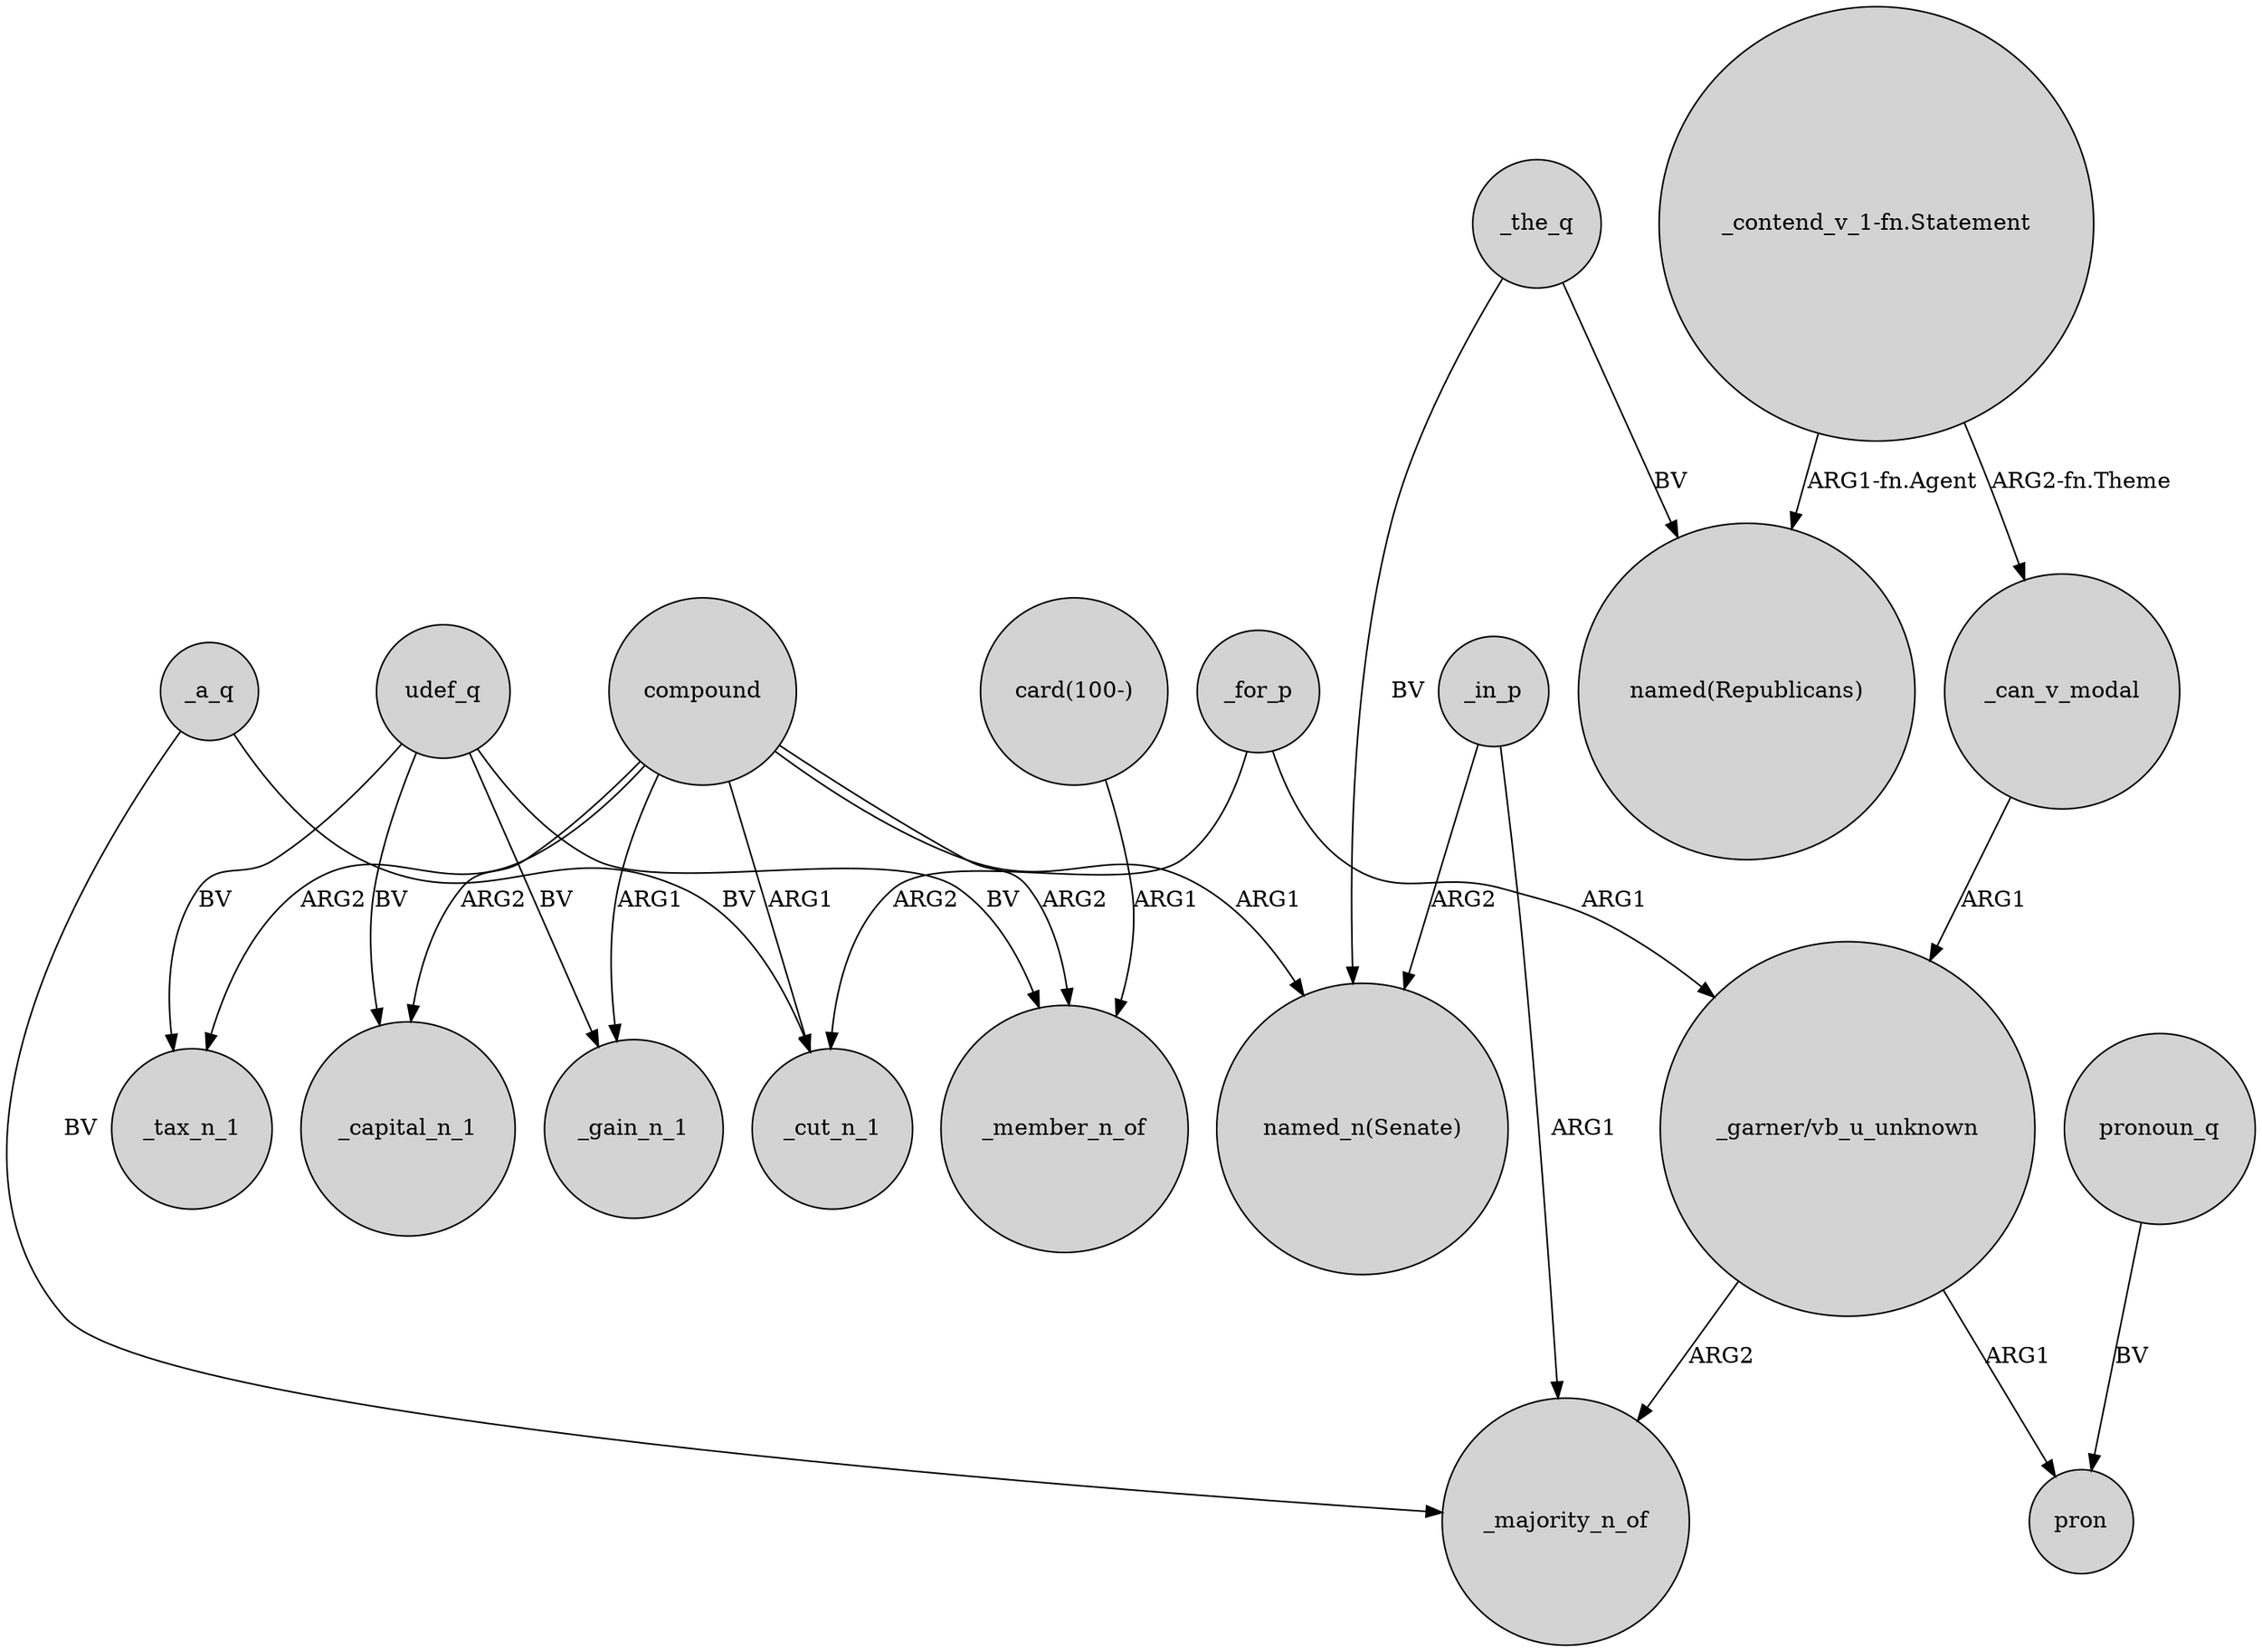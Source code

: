 digraph {
	node [shape=circle style=filled]
	_a_q -> _cut_n_1 [label=BV]
	compound -> _capital_n_1 [label=ARG2]
	_for_p -> "_garner/vb_u_unknown" [label=ARG1]
	udef_q -> _gain_n_1 [label=BV]
	_for_p -> _cut_n_1 [label=ARG2]
	_can_v_modal -> "_garner/vb_u_unknown" [label=ARG1]
	"_garner/vb_u_unknown" -> _majority_n_of [label=ARG2]
	_in_p -> "named_n(Senate)" [label=ARG2]
	_a_q -> _majority_n_of [label=BV]
	"_contend_v_1-fn.Statement" -> _can_v_modal [label="ARG2-fn.Theme"]
	compound -> _member_n_of [label=ARG2]
	_the_q -> "named(Republicans)" [label=BV]
	pronoun_q -> pron [label=BV]
	"card(100-)" -> _member_n_of [label=ARG1]
	udef_q -> _tax_n_1 [label=BV]
	_the_q -> "named_n(Senate)" [label=BV]
	compound -> _cut_n_1 [label=ARG1]
	udef_q -> _member_n_of [label=BV]
	compound -> _gain_n_1 [label=ARG1]
	"_contend_v_1-fn.Statement" -> "named(Republicans)" [label="ARG1-fn.Agent"]
	compound -> "named_n(Senate)" [label=ARG1]
	"_garner/vb_u_unknown" -> pron [label=ARG1]
	compound -> _tax_n_1 [label=ARG2]
	_in_p -> _majority_n_of [label=ARG1]
	udef_q -> _capital_n_1 [label=BV]
}
